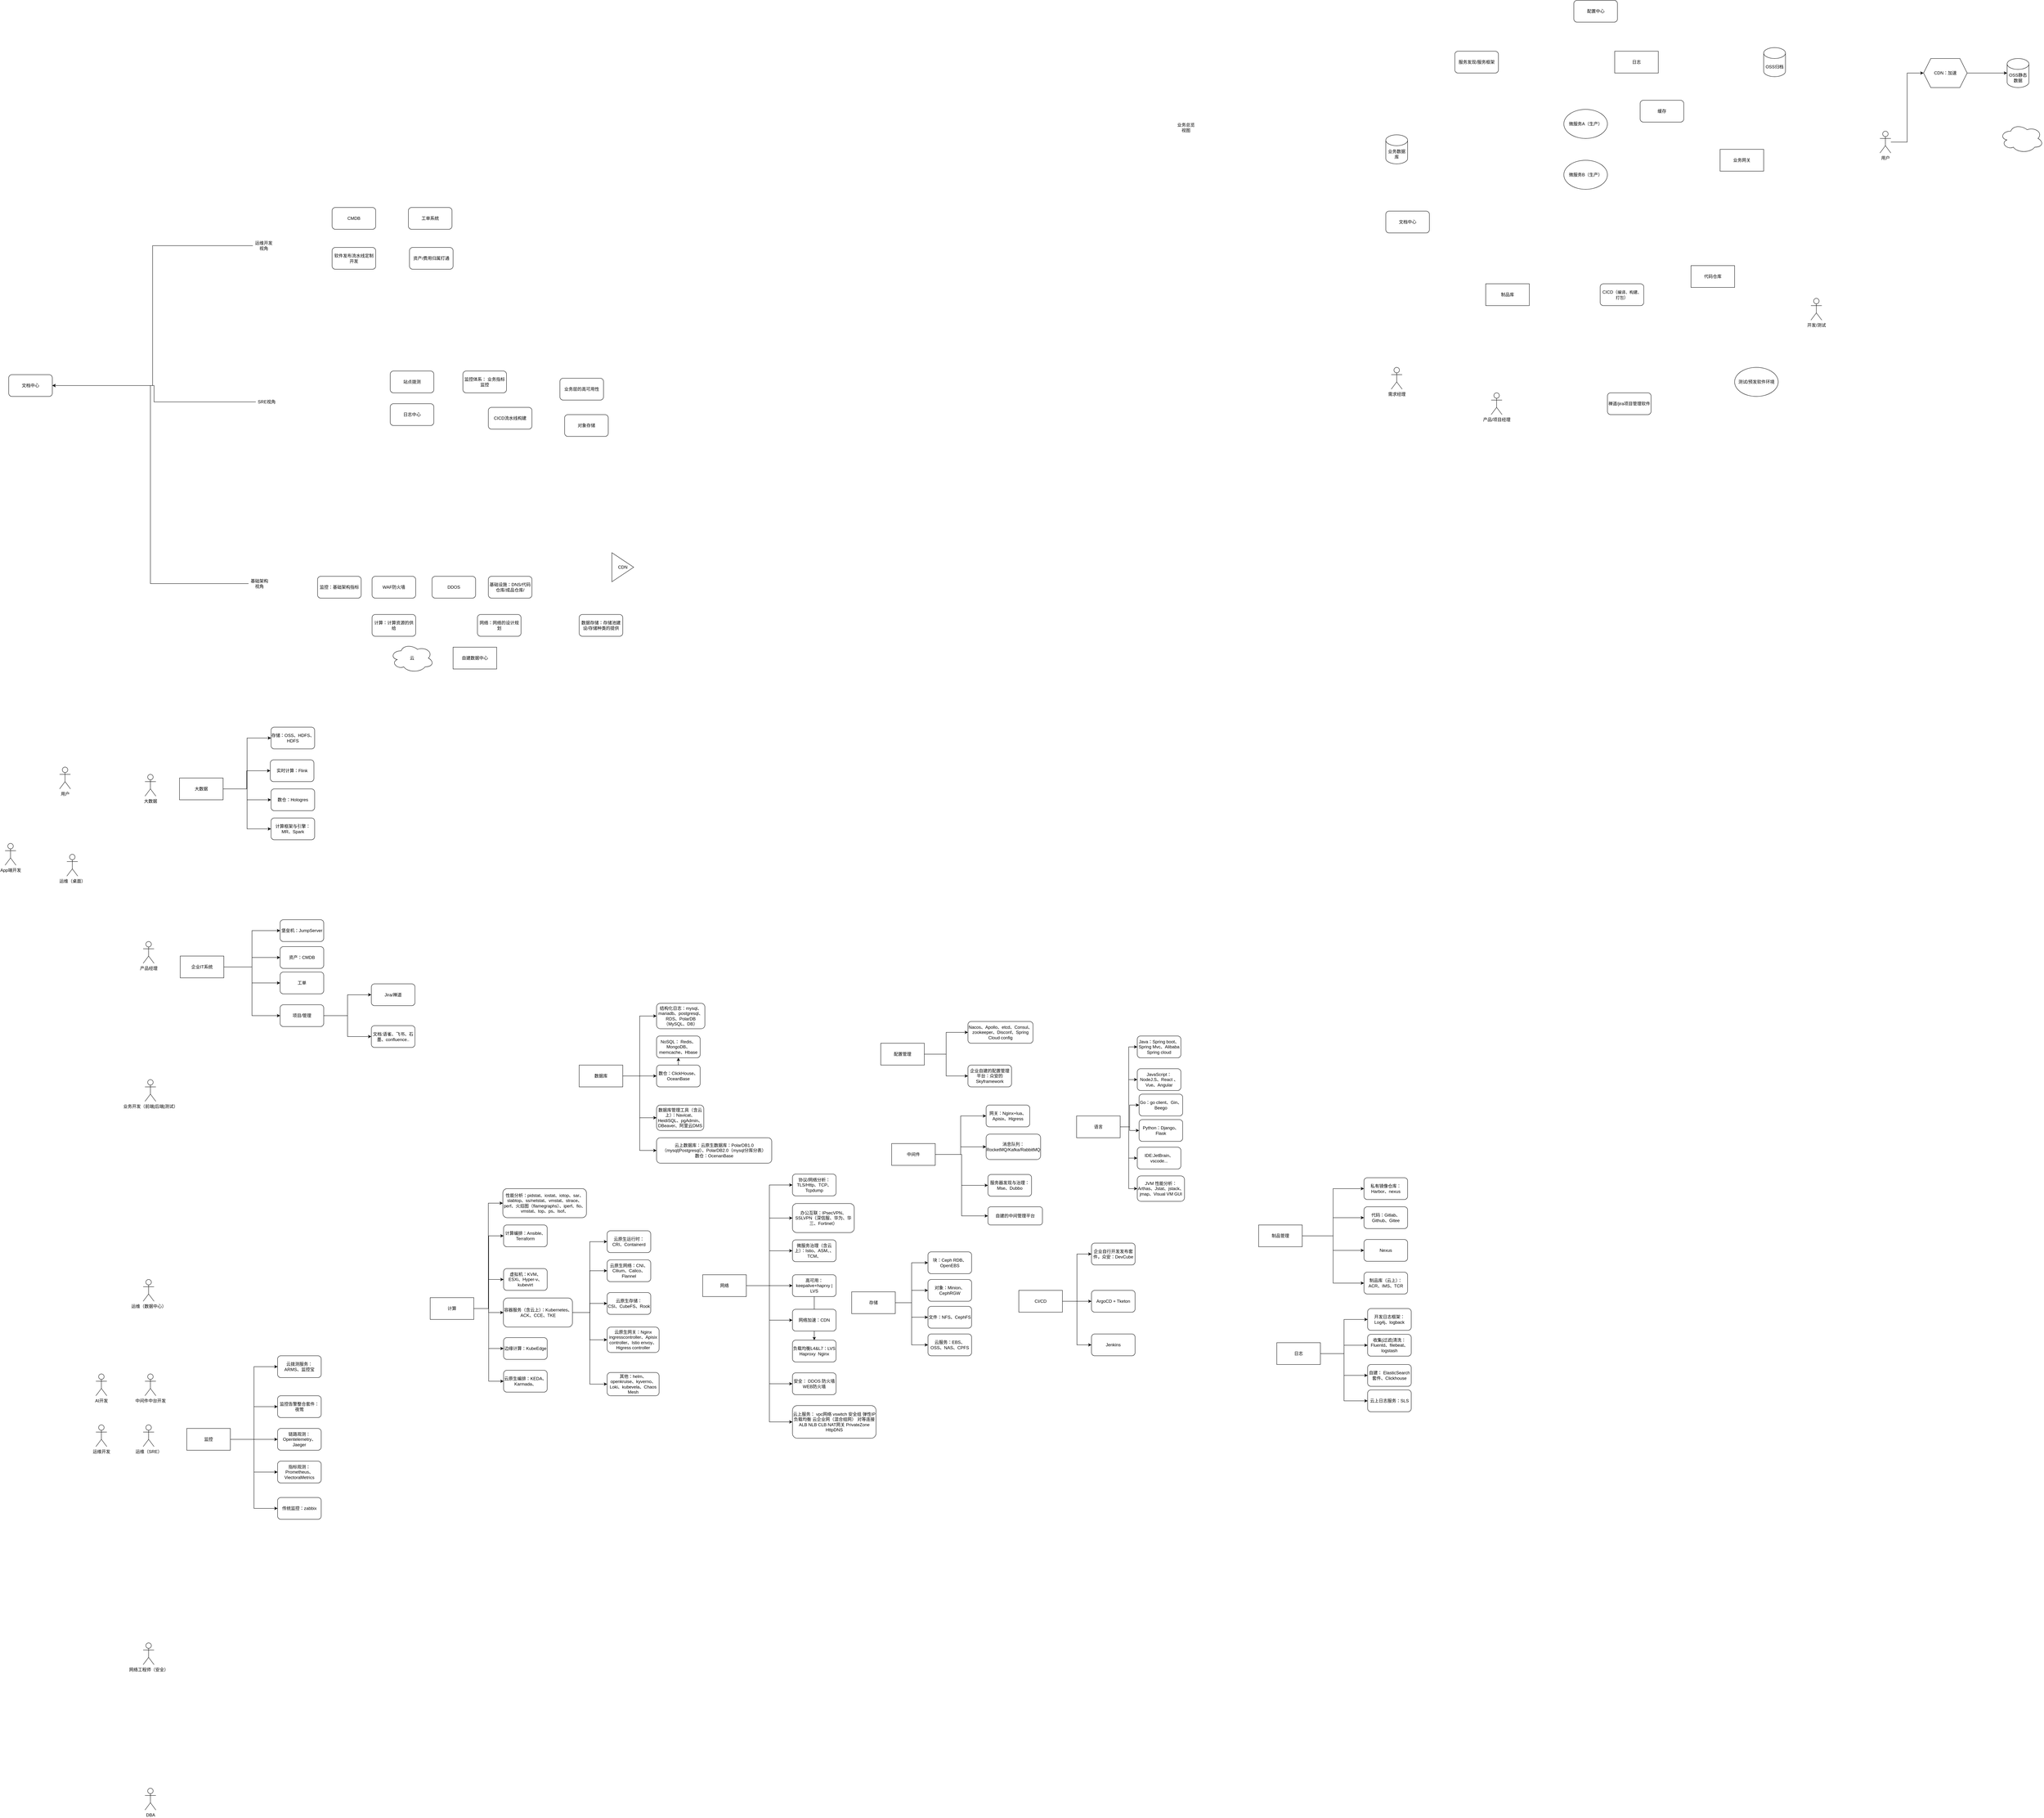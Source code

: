 <mxfile version="25.0.3">
  <diagram name="第 1 页" id="kpIQoOo-SqKmBoQv5uoG">
    <mxGraphModel dx="3804" dy="3368" grid="1" gridSize="10" guides="1" tooltips="1" connect="1" arrows="1" fold="1" page="1" pageScale="1" pageWidth="827" pageHeight="1169" math="0" shadow="0">
      <root>
        <mxCell id="0" />
        <mxCell id="1" parent="0" />
        <mxCell id="rpXHInRyXJkPKSwSxWvP-11" value="用户" style="shape=umlActor;verticalLabelPosition=bottom;verticalAlign=top;html=1;outlineConnect=0;" parent="1" vertex="1">
          <mxGeometry x="-1490" y="150" width="30" height="60" as="geometry" />
        </mxCell>
        <mxCell id="rpXHInRyXJkPKSwSxWvP-14" value="运维（桌面&lt;span style=&quot;background-color: initial;&quot;&gt;）&lt;/span&gt;" style="shape=umlActor;verticalLabelPosition=bottom;verticalAlign=top;html=1;outlineConnect=0;" parent="1" vertex="1">
          <mxGeometry x="-1470" y="390" width="30" height="60" as="geometry" />
        </mxCell>
        <mxCell id="rpXHInRyXJkPKSwSxWvP-15" value="运维（SRE）" style="shape=umlActor;verticalLabelPosition=bottom;verticalAlign=top;html=1;outlineConnect=0;" parent="1" vertex="1">
          <mxGeometry x="-1260" y="1960" width="30" height="60" as="geometry" />
        </mxCell>
        <mxCell id="rpXHInRyXJkPKSwSxWvP-16" value="产品经理" style="shape=umlActor;verticalLabelPosition=bottom;verticalAlign=top;html=1;outlineConnect=0;" parent="1" vertex="1">
          <mxGeometry x="-1260" y="630" width="30" height="60" as="geometry" />
        </mxCell>
        <mxCell id="rpXHInRyXJkPKSwSxWvP-18" value="运维（数据中心&lt;span style=&quot;background-color: initial;&quot;&gt;）&lt;/span&gt;" style="shape=umlActor;verticalLabelPosition=bottom;verticalAlign=top;html=1;outlineConnect=0;" parent="1" vertex="1">
          <mxGeometry x="-1260" y="1560" width="30" height="60" as="geometry" />
        </mxCell>
        <mxCell id="C2c8WaAtsum3YVKJCmWT-40" value="网络工程师（安全）" style="shape=umlActor;verticalLabelPosition=bottom;verticalAlign=top;html=1;outlineConnect=0;" vertex="1" parent="1">
          <mxGeometry x="-1260" y="2560" width="30" height="60" as="geometry" />
        </mxCell>
        <mxCell id="C2c8WaAtsum3YVKJCmWT-41" value="运维开发" style="shape=umlActor;verticalLabelPosition=bottom;verticalAlign=top;html=1;outlineConnect=0;" vertex="1" parent="1">
          <mxGeometry x="-1390" y="1960" width="30" height="60" as="geometry" />
        </mxCell>
        <mxCell id="C2c8WaAtsum3YVKJCmWT-53" value="DBA" style="shape=umlActor;verticalLabelPosition=bottom;verticalAlign=top;html=1;outlineConnect=0;" vertex="1" parent="1">
          <mxGeometry x="-1255" y="2960" width="30" height="60" as="geometry" />
        </mxCell>
        <mxCell id="C2c8WaAtsum3YVKJCmWT-54" value="大数据" style="shape=umlActor;verticalLabelPosition=bottom;verticalAlign=top;html=1;outlineConnect=0;" vertex="1" parent="1">
          <mxGeometry x="-1255" y="170" width="30" height="60" as="geometry" />
        </mxCell>
        <mxCell id="C2c8WaAtsum3YVKJCmWT-55" value="AI开发" style="shape=umlActor;verticalLabelPosition=bottom;verticalAlign=top;html=1;outlineConnect=0;" vertex="1" parent="1">
          <mxGeometry x="-1390" y="1820" width="30" height="60" as="geometry" />
        </mxCell>
        <mxCell id="C2c8WaAtsum3YVKJCmWT-57" value="业务开发（前端|后端|测试&lt;span style=&quot;background-color: initial;&quot;&gt;）&lt;/span&gt;" style="shape=umlActor;verticalLabelPosition=bottom;verticalAlign=top;html=1;outlineConnect=0;" vertex="1" parent="1">
          <mxGeometry x="-1255" y="1010" width="30" height="60" as="geometry" />
        </mxCell>
        <mxCell id="C2c8WaAtsum3YVKJCmWT-59" value="中间件中台开发" style="shape=umlActor;verticalLabelPosition=bottom;verticalAlign=top;html=1;outlineConnect=0;" vertex="1" parent="1">
          <mxGeometry x="-1255" y="1820" width="30" height="60" as="geometry" />
        </mxCell>
        <mxCell id="C2c8WaAtsum3YVKJCmWT-60" value="App端开发" style="shape=umlActor;verticalLabelPosition=bottom;verticalAlign=top;html=1;outlineConnect=0;" vertex="1" parent="1">
          <mxGeometry x="-1640" y="360" width="30" height="60" as="geometry" />
        </mxCell>
        <mxCell id="C2c8WaAtsum3YVKJCmWT-113" value="" style="group" vertex="1" connectable="0" parent="1">
          <mxGeometry x="1810" y="1280" width="410" height="320" as="geometry" />
        </mxCell>
        <mxCell id="C2c8WaAtsum3YVKJCmWT-13" style="edgeStyle=orthogonalEdgeStyle;rounded=0;orthogonalLoop=1;jettySize=auto;html=1;entryX=0;entryY=0.5;entryDx=0;entryDy=0;" edge="1" parent="C2c8WaAtsum3YVKJCmWT-113" source="rpXHInRyXJkPKSwSxWvP-8" target="rpXHInRyXJkPKSwSxWvP-57">
          <mxGeometry relative="1" as="geometry" />
        </mxCell>
        <mxCell id="C2c8WaAtsum3YVKJCmWT-14" style="edgeStyle=orthogonalEdgeStyle;rounded=0;orthogonalLoop=1;jettySize=auto;html=1;entryX=0;entryY=0.5;entryDx=0;entryDy=0;" edge="1" parent="C2c8WaAtsum3YVKJCmWT-113" source="rpXHInRyXJkPKSwSxWvP-8" target="rpXHInRyXJkPKSwSxWvP-58">
          <mxGeometry relative="1" as="geometry" />
        </mxCell>
        <mxCell id="C2c8WaAtsum3YVKJCmWT-15" style="edgeStyle=orthogonalEdgeStyle;rounded=0;orthogonalLoop=1;jettySize=auto;html=1;entryX=0;entryY=0.5;entryDx=0;entryDy=0;" edge="1" parent="C2c8WaAtsum3YVKJCmWT-113" source="rpXHInRyXJkPKSwSxWvP-8" target="rpXHInRyXJkPKSwSxWvP-59">
          <mxGeometry relative="1" as="geometry" />
        </mxCell>
        <mxCell id="C2c8WaAtsum3YVKJCmWT-43" style="edgeStyle=orthogonalEdgeStyle;rounded=0;orthogonalLoop=1;jettySize=auto;html=1;entryX=0;entryY=0.5;entryDx=0;entryDy=0;" edge="1" parent="C2c8WaAtsum3YVKJCmWT-113" source="rpXHInRyXJkPKSwSxWvP-8" target="C2c8WaAtsum3YVKJCmWT-42">
          <mxGeometry relative="1" as="geometry" />
        </mxCell>
        <mxCell id="rpXHInRyXJkPKSwSxWvP-8" value="制品管理" style="rounded=0;whiteSpace=wrap;html=1;" parent="C2c8WaAtsum3YVKJCmWT-113" vertex="1">
          <mxGeometry y="130" width="120" height="60" as="geometry" />
        </mxCell>
        <mxCell id="rpXHInRyXJkPKSwSxWvP-57" value="私有镜像仓库：Harbor、nexus" style="rounded=1;whiteSpace=wrap;html=1;" parent="C2c8WaAtsum3YVKJCmWT-113" vertex="1">
          <mxGeometry x="290" width="120" height="60" as="geometry" />
        </mxCell>
        <mxCell id="rpXHInRyXJkPKSwSxWvP-58" value="代码：Gitlab、Github、Gitee" style="rounded=1;whiteSpace=wrap;html=1;" parent="C2c8WaAtsum3YVKJCmWT-113" vertex="1">
          <mxGeometry x="290" y="80" width="120" height="60" as="geometry" />
        </mxCell>
        <mxCell id="rpXHInRyXJkPKSwSxWvP-59" value="Nexus" style="rounded=1;whiteSpace=wrap;html=1;" parent="C2c8WaAtsum3YVKJCmWT-113" vertex="1">
          <mxGeometry x="290" y="170" width="120" height="60" as="geometry" />
        </mxCell>
        <mxCell id="C2c8WaAtsum3YVKJCmWT-42" value="制品库（云上）：ACR、IMS、TCR" style="rounded=1;whiteSpace=wrap;html=1;" vertex="1" parent="C2c8WaAtsum3YVKJCmWT-113">
          <mxGeometry x="290" y="260" width="120" height="60" as="geometry" />
        </mxCell>
        <mxCell id="C2c8WaAtsum3YVKJCmWT-114" value="" style="group" vertex="1" connectable="0" parent="1">
          <mxGeometry x="1860" y="1640" width="370" height="284" as="geometry" />
        </mxCell>
        <mxCell id="rpXHInRyXJkPKSwSxWvP-56" style="edgeStyle=orthogonalEdgeStyle;rounded=0;orthogonalLoop=1;jettySize=auto;html=1;" parent="C2c8WaAtsum3YVKJCmWT-114" source="rpXHInRyXJkPKSwSxWvP-9" target="rpXHInRyXJkPKSwSxWvP-55" edge="1">
          <mxGeometry relative="1" as="geometry" />
        </mxCell>
        <mxCell id="C2c8WaAtsum3YVKJCmWT-1" style="edgeStyle=orthogonalEdgeStyle;rounded=0;orthogonalLoop=1;jettySize=auto;html=1;entryX=0;entryY=0.5;entryDx=0;entryDy=0;" edge="1" parent="C2c8WaAtsum3YVKJCmWT-114" source="rpXHInRyXJkPKSwSxWvP-9" target="rpXHInRyXJkPKSwSxWvP-72">
          <mxGeometry relative="1" as="geometry" />
        </mxCell>
        <mxCell id="C2c8WaAtsum3YVKJCmWT-76" style="edgeStyle=orthogonalEdgeStyle;rounded=0;orthogonalLoop=1;jettySize=auto;html=1;entryX=0;entryY=0.5;entryDx=0;entryDy=0;" edge="1" parent="C2c8WaAtsum3YVKJCmWT-114" source="rpXHInRyXJkPKSwSxWvP-9" target="C2c8WaAtsum3YVKJCmWT-74">
          <mxGeometry relative="1" as="geometry" />
        </mxCell>
        <mxCell id="C2c8WaAtsum3YVKJCmWT-77" style="edgeStyle=orthogonalEdgeStyle;rounded=0;orthogonalLoop=1;jettySize=auto;html=1;entryX=0;entryY=0.5;entryDx=0;entryDy=0;" edge="1" parent="C2c8WaAtsum3YVKJCmWT-114" source="rpXHInRyXJkPKSwSxWvP-9" target="C2c8WaAtsum3YVKJCmWT-75">
          <mxGeometry relative="1" as="geometry" />
        </mxCell>
        <mxCell id="rpXHInRyXJkPKSwSxWvP-9" value="日志" style="rounded=0;whiteSpace=wrap;html=1;" parent="C2c8WaAtsum3YVKJCmWT-114" vertex="1">
          <mxGeometry y="94" width="120" height="60" as="geometry" />
        </mxCell>
        <mxCell id="rpXHInRyXJkPKSwSxWvP-55" value="自建： ElasticSearch 套件&lt;span style=&quot;background-color: initial;&quot;&gt;、Clickhouse&lt;/span&gt;" style="rounded=1;whiteSpace=wrap;html=1;" parent="C2c8WaAtsum3YVKJCmWT-114" vertex="1">
          <mxGeometry x="250" y="154" width="120" height="60" as="geometry" />
        </mxCell>
        <mxCell id="rpXHInRyXJkPKSwSxWvP-72" value="云上日志服务：SLS" style="rounded=1;whiteSpace=wrap;html=1;" parent="C2c8WaAtsum3YVKJCmWT-114" vertex="1">
          <mxGeometry x="250" y="224" width="120" height="60" as="geometry" />
        </mxCell>
        <mxCell id="C2c8WaAtsum3YVKJCmWT-74" value="收集|过滤|清洗：Fluentd、filebeat、logstash" style="rounded=1;whiteSpace=wrap;html=1;" vertex="1" parent="C2c8WaAtsum3YVKJCmWT-114">
          <mxGeometry x="250" y="71" width="120" height="60" as="geometry" />
        </mxCell>
        <mxCell id="C2c8WaAtsum3YVKJCmWT-75" value="开发日志框架：Log4j、logback" style="rounded=1;whiteSpace=wrap;html=1;" vertex="1" parent="C2c8WaAtsum3YVKJCmWT-114">
          <mxGeometry x="250" width="120" height="60" as="geometry" />
        </mxCell>
        <mxCell id="C2c8WaAtsum3YVKJCmWT-115" value="" style="group" vertex="1" connectable="0" parent="1">
          <mxGeometry x="280" y="1270" width="477" height="727" as="geometry" />
        </mxCell>
        <mxCell id="rpXHInRyXJkPKSwSxWvP-61" style="edgeStyle=orthogonalEdgeStyle;rounded=0;orthogonalLoop=1;jettySize=auto;html=1;entryX=0;entryY=0.5;entryDx=0;entryDy=0;" parent="C2c8WaAtsum3YVKJCmWT-115" source="rpXHInRyXJkPKSwSxWvP-2" target="rpXHInRyXJkPKSwSxWvP-60" edge="1">
          <mxGeometry relative="1" as="geometry" />
        </mxCell>
        <mxCell id="rpXHInRyXJkPKSwSxWvP-68" style="edgeStyle=orthogonalEdgeStyle;rounded=0;orthogonalLoop=1;jettySize=auto;html=1;entryX=0;entryY=0.5;entryDx=0;entryDy=0;" parent="C2c8WaAtsum3YVKJCmWT-115" source="rpXHInRyXJkPKSwSxWvP-2" target="rpXHInRyXJkPKSwSxWvP-66" edge="1">
          <mxGeometry relative="1" as="geometry" />
        </mxCell>
        <mxCell id="rpXHInRyXJkPKSwSxWvP-69" style="edgeStyle=orthogonalEdgeStyle;rounded=0;orthogonalLoop=1;jettySize=auto;html=1;" parent="C2c8WaAtsum3YVKJCmWT-115" source="rpXHInRyXJkPKSwSxWvP-2" target="rpXHInRyXJkPKSwSxWvP-67" edge="1">
          <mxGeometry relative="1" as="geometry" />
        </mxCell>
        <mxCell id="rpXHInRyXJkPKSwSxWvP-73" style="edgeStyle=orthogonalEdgeStyle;rounded=0;orthogonalLoop=1;jettySize=auto;html=1;entryX=0;entryY=0.5;entryDx=0;entryDy=0;" parent="C2c8WaAtsum3YVKJCmWT-115" source="rpXHInRyXJkPKSwSxWvP-2" target="rpXHInRyXJkPKSwSxWvP-71" edge="1">
          <mxGeometry relative="1" as="geometry" />
        </mxCell>
        <mxCell id="C2c8WaAtsum3YVKJCmWT-29" style="edgeStyle=orthogonalEdgeStyle;rounded=0;orthogonalLoop=1;jettySize=auto;html=1;entryX=0;entryY=0.5;entryDx=0;entryDy=0;" edge="1" parent="C2c8WaAtsum3YVKJCmWT-115" source="rpXHInRyXJkPKSwSxWvP-2" target="rpXHInRyXJkPKSwSxWvP-70">
          <mxGeometry relative="1" as="geometry" />
        </mxCell>
        <mxCell id="C2c8WaAtsum3YVKJCmWT-36" style="edgeStyle=orthogonalEdgeStyle;rounded=0;orthogonalLoop=1;jettySize=auto;html=1;entryX=0;entryY=0.5;entryDx=0;entryDy=0;" edge="1" parent="C2c8WaAtsum3YVKJCmWT-115" source="rpXHInRyXJkPKSwSxWvP-2" target="C2c8WaAtsum3YVKJCmWT-35">
          <mxGeometry relative="1" as="geometry" />
        </mxCell>
        <mxCell id="C2c8WaAtsum3YVKJCmWT-63" style="edgeStyle=orthogonalEdgeStyle;rounded=0;orthogonalLoop=1;jettySize=auto;html=1;entryX=0;entryY=0.5;entryDx=0;entryDy=0;" edge="1" parent="C2c8WaAtsum3YVKJCmWT-115" source="rpXHInRyXJkPKSwSxWvP-2" target="C2c8WaAtsum3YVKJCmWT-62">
          <mxGeometry relative="1" as="geometry" />
        </mxCell>
        <mxCell id="C2c8WaAtsum3YVKJCmWT-110" style="edgeStyle=orthogonalEdgeStyle;rounded=0;orthogonalLoop=1;jettySize=auto;html=1;entryX=0;entryY=0.5;entryDx=0;entryDy=0;" edge="1" parent="C2c8WaAtsum3YVKJCmWT-115" source="rpXHInRyXJkPKSwSxWvP-2" target="C2c8WaAtsum3YVKJCmWT-109">
          <mxGeometry relative="1" as="geometry" />
        </mxCell>
        <mxCell id="rpXHInRyXJkPKSwSxWvP-2" value="网络" style="rounded=0;whiteSpace=wrap;html=1;" parent="C2c8WaAtsum3YVKJCmWT-115" vertex="1">
          <mxGeometry y="277" width="120" height="60" as="geometry" />
        </mxCell>
        <mxCell id="rpXHInRyXJkPKSwSxWvP-60" value="高可用：keepalive+haprxy | LVS" style="rounded=1;whiteSpace=wrap;html=1;" parent="C2c8WaAtsum3YVKJCmWT-115" vertex="1">
          <mxGeometry x="247" y="277" width="120" height="60" as="geometry" />
        </mxCell>
        <mxCell id="rpXHInRyXJkPKSwSxWvP-66" value="网络加速：&lt;span style=&quot;background-color: initial;&quot;&gt;CDN&lt;/span&gt;" style="rounded=1;whiteSpace=wrap;html=1;" parent="C2c8WaAtsum3YVKJCmWT-115" vertex="1">
          <mxGeometry x="247" y="372" width="120" height="60" as="geometry" />
        </mxCell>
        <mxCell id="rpXHInRyXJkPKSwSxWvP-67" value="负载均衡L4&amp;amp;L7&lt;span style=&quot;background-color: initial;&quot;&gt;：LVS Haproxy&amp;nbsp; Nginx&lt;/span&gt;" style="rounded=1;whiteSpace=wrap;html=1;" parent="C2c8WaAtsum3YVKJCmWT-115" vertex="1">
          <mxGeometry x="247" y="457" width="120" height="60" as="geometry" />
        </mxCell>
        <mxCell id="rpXHInRyXJkPKSwSxWvP-70" value="安全： DDOS 防火墙 WEB防火墙" style="rounded=1;whiteSpace=wrap;html=1;" parent="C2c8WaAtsum3YVKJCmWT-115" vertex="1">
          <mxGeometry x="247" y="547" width="120" height="60" as="geometry" />
        </mxCell>
        <mxCell id="rpXHInRyXJkPKSwSxWvP-71" value="云上服务： vpc网络 vswitch 安全组 弹性IP 负载均衡 云企业网（混合组网） 对等连接 ALB NLB CLB NAT网关 PrivateZone HttpDNS" style="rounded=1;whiteSpace=wrap;html=1;" parent="C2c8WaAtsum3YVKJCmWT-115" vertex="1">
          <mxGeometry x="247" y="637" width="230" height="90" as="geometry" />
        </mxCell>
        <mxCell id="C2c8WaAtsum3YVKJCmWT-35" value="微服务治理（含云上）：Istio、ASM、、TCM、" style="rounded=1;whiteSpace=wrap;html=1;" vertex="1" parent="C2c8WaAtsum3YVKJCmWT-115">
          <mxGeometry x="247" y="181" width="120" height="60" as="geometry" />
        </mxCell>
        <mxCell id="C2c8WaAtsum3YVKJCmWT-62" value="办公互联：IPsecVPN、SSLVPN（深信服、华为、华三、Fortinet）" style="rounded=1;whiteSpace=wrap;html=1;" vertex="1" parent="C2c8WaAtsum3YVKJCmWT-115">
          <mxGeometry x="247" y="81" width="170" height="80" as="geometry" />
        </mxCell>
        <mxCell id="C2c8WaAtsum3YVKJCmWT-109" value="协议/网络分析：TLS/Http、TCP、Tcpdump" style="rounded=1;whiteSpace=wrap;html=1;" vertex="1" parent="C2c8WaAtsum3YVKJCmWT-115">
          <mxGeometry x="247" width="120" height="60" as="geometry" />
        </mxCell>
        <mxCell id="C2c8WaAtsum3YVKJCmWT-116" value="" style="group" vertex="1" connectable="0" parent="1">
          <mxGeometry x="-470" y="1310" width="630" height="570" as="geometry" />
        </mxCell>
        <mxCell id="C2c8WaAtsum3YVKJCmWT-10" style="edgeStyle=orthogonalEdgeStyle;rounded=0;orthogonalLoop=1;jettySize=auto;html=1;entryX=0;entryY=0.5;entryDx=0;entryDy=0;" edge="1" parent="C2c8WaAtsum3YVKJCmWT-116" source="rpXHInRyXJkPKSwSxWvP-1" target="C2c8WaAtsum3YVKJCmWT-9">
          <mxGeometry relative="1" as="geometry" />
        </mxCell>
        <mxCell id="C2c8WaAtsum3YVKJCmWT-12" style="edgeStyle=orthogonalEdgeStyle;rounded=0;orthogonalLoop=1;jettySize=auto;html=1;entryX=0;entryY=0.5;entryDx=0;entryDy=0;" edge="1" parent="C2c8WaAtsum3YVKJCmWT-116" source="rpXHInRyXJkPKSwSxWvP-1" target="C2c8WaAtsum3YVKJCmWT-11">
          <mxGeometry relative="1" as="geometry" />
        </mxCell>
        <mxCell id="C2c8WaAtsum3YVKJCmWT-38" style="edgeStyle=orthogonalEdgeStyle;rounded=0;orthogonalLoop=1;jettySize=auto;html=1;entryX=0;entryY=0.5;entryDx=0;entryDy=0;" edge="1" parent="C2c8WaAtsum3YVKJCmWT-116" source="rpXHInRyXJkPKSwSxWvP-1" target="C2c8WaAtsum3YVKJCmWT-37">
          <mxGeometry relative="1" as="geometry" />
        </mxCell>
        <mxCell id="C2c8WaAtsum3YVKJCmWT-79" style="edgeStyle=orthogonalEdgeStyle;rounded=0;orthogonalLoop=1;jettySize=auto;html=1;entryX=0;entryY=0.5;entryDx=0;entryDy=0;" edge="1" parent="C2c8WaAtsum3YVKJCmWT-116" source="rpXHInRyXJkPKSwSxWvP-1" target="C2c8WaAtsum3YVKJCmWT-78">
          <mxGeometry relative="1" as="geometry" />
        </mxCell>
        <mxCell id="C2c8WaAtsum3YVKJCmWT-85" style="edgeStyle=orthogonalEdgeStyle;rounded=0;orthogonalLoop=1;jettySize=auto;html=1;entryX=0;entryY=0.5;entryDx=0;entryDy=0;" edge="1" parent="C2c8WaAtsum3YVKJCmWT-116" source="rpXHInRyXJkPKSwSxWvP-1" target="C2c8WaAtsum3YVKJCmWT-84">
          <mxGeometry relative="1" as="geometry" />
        </mxCell>
        <mxCell id="C2c8WaAtsum3YVKJCmWT-112" style="edgeStyle=orthogonalEdgeStyle;rounded=0;orthogonalLoop=1;jettySize=auto;html=1;entryX=0;entryY=0.5;entryDx=0;entryDy=0;" edge="1" parent="C2c8WaAtsum3YVKJCmWT-116" source="rpXHInRyXJkPKSwSxWvP-1" target="C2c8WaAtsum3YVKJCmWT-111">
          <mxGeometry relative="1" as="geometry" />
        </mxCell>
        <mxCell id="rpXHInRyXJkPKSwSxWvP-1" value="计算" style="rounded=0;whiteSpace=wrap;html=1;" parent="C2c8WaAtsum3YVKJCmWT-116" vertex="1">
          <mxGeometry y="300" width="120" height="60" as="geometry" />
        </mxCell>
        <mxCell id="C2c8WaAtsum3YVKJCmWT-9" value="虚拟机：KVM、ESXi、Hyper-v、kubevirt" style="rounded=1;whiteSpace=wrap;html=1;" vertex="1" parent="C2c8WaAtsum3YVKJCmWT-116">
          <mxGeometry x="202" y="220" width="120" height="60" as="geometry" />
        </mxCell>
        <mxCell id="C2c8WaAtsum3YVKJCmWT-81" style="edgeStyle=orthogonalEdgeStyle;rounded=0;orthogonalLoop=1;jettySize=auto;html=1;entryX=0;entryY=0.5;entryDx=0;entryDy=0;" edge="1" parent="C2c8WaAtsum3YVKJCmWT-116" source="C2c8WaAtsum3YVKJCmWT-11" target="C2c8WaAtsum3YVKJCmWT-80">
          <mxGeometry relative="1" as="geometry" />
        </mxCell>
        <mxCell id="C2c8WaAtsum3YVKJCmWT-91" style="edgeStyle=orthogonalEdgeStyle;rounded=0;orthogonalLoop=1;jettySize=auto;html=1;entryX=0;entryY=0.5;entryDx=0;entryDy=0;" edge="1" parent="C2c8WaAtsum3YVKJCmWT-116" source="C2c8WaAtsum3YVKJCmWT-11" target="C2c8WaAtsum3YVKJCmWT-88">
          <mxGeometry relative="1" as="geometry" />
        </mxCell>
        <mxCell id="C2c8WaAtsum3YVKJCmWT-92" style="edgeStyle=orthogonalEdgeStyle;rounded=0;orthogonalLoop=1;jettySize=auto;html=1;entryX=0;entryY=0.5;entryDx=0;entryDy=0;" edge="1" parent="C2c8WaAtsum3YVKJCmWT-116" source="C2c8WaAtsum3YVKJCmWT-11" target="C2c8WaAtsum3YVKJCmWT-87">
          <mxGeometry relative="1" as="geometry" />
        </mxCell>
        <mxCell id="C2c8WaAtsum3YVKJCmWT-93" style="edgeStyle=orthogonalEdgeStyle;rounded=0;orthogonalLoop=1;jettySize=auto;html=1;entryX=0;entryY=0.5;entryDx=0;entryDy=0;" edge="1" parent="C2c8WaAtsum3YVKJCmWT-116" source="C2c8WaAtsum3YVKJCmWT-11" target="C2c8WaAtsum3YVKJCmWT-90">
          <mxGeometry relative="1" as="geometry" />
        </mxCell>
        <mxCell id="C2c8WaAtsum3YVKJCmWT-94" style="edgeStyle=orthogonalEdgeStyle;rounded=0;orthogonalLoop=1;jettySize=auto;html=1;entryX=0;entryY=0.5;entryDx=0;entryDy=0;" edge="1" parent="C2c8WaAtsum3YVKJCmWT-116" source="C2c8WaAtsum3YVKJCmWT-11" target="C2c8WaAtsum3YVKJCmWT-89">
          <mxGeometry relative="1" as="geometry" />
        </mxCell>
        <mxCell id="C2c8WaAtsum3YVKJCmWT-11" value="容器服务（含云上）：Kubernetes、ACK、CCE、TKE" style="rounded=1;whiteSpace=wrap;html=1;" vertex="1" parent="C2c8WaAtsum3YVKJCmWT-116">
          <mxGeometry x="201.5" y="301" width="190" height="80" as="geometry" />
        </mxCell>
        <mxCell id="C2c8WaAtsum3YVKJCmWT-37" value="计算编排：Ansible、Terra&lt;span style=&quot;background-color: initial;&quot;&gt;form&lt;/span&gt;" style="rounded=1;whiteSpace=wrap;html=1;" vertex="1" parent="C2c8WaAtsum3YVKJCmWT-116">
          <mxGeometry x="202" y="100" width="120" height="60" as="geometry" />
        </mxCell>
        <mxCell id="C2c8WaAtsum3YVKJCmWT-78" value="边缘计算：KubeEdge" style="rounded=1;whiteSpace=wrap;html=1;" vertex="1" parent="C2c8WaAtsum3YVKJCmWT-116">
          <mxGeometry x="202" y="410" width="120" height="60" as="geometry" />
        </mxCell>
        <mxCell id="C2c8WaAtsum3YVKJCmWT-80" value="其他：helm、openkruise、kyverno、Loki、kubevela、Chaos Mesh" style="rounded=1;whiteSpace=wrap;html=1;" vertex="1" parent="C2c8WaAtsum3YVKJCmWT-116">
          <mxGeometry x="487" y="506" width="143" height="64" as="geometry" />
        </mxCell>
        <mxCell id="C2c8WaAtsum3YVKJCmWT-84" value="云原生编排：KEDA、Karmada、" style="rounded=1;whiteSpace=wrap;html=1;" vertex="1" parent="C2c8WaAtsum3YVKJCmWT-116">
          <mxGeometry x="202" y="500" width="120" height="60" as="geometry" />
        </mxCell>
        <mxCell id="C2c8WaAtsum3YVKJCmWT-87" value="云原生网关：Nginx ingresscontroller、Apisix controller、Istio envoy、Higress controller" style="rounded=1;whiteSpace=wrap;html=1;" vertex="1" parent="C2c8WaAtsum3YVKJCmWT-116">
          <mxGeometry x="487" y="381" width="143" height="70" as="geometry" />
        </mxCell>
        <mxCell id="C2c8WaAtsum3YVKJCmWT-88" value="云原生网络：CNI、Cilium、Calico、Flannel" style="rounded=1;whiteSpace=wrap;html=1;" vertex="1" parent="C2c8WaAtsum3YVKJCmWT-116">
          <mxGeometry x="487" y="196" width="120" height="60" as="geometry" />
        </mxCell>
        <mxCell id="C2c8WaAtsum3YVKJCmWT-89" value="云原生存储：&lt;div&gt;CSI、CubeFS、Rook&lt;/div&gt;" style="rounded=1;whiteSpace=wrap;html=1;" vertex="1" parent="C2c8WaAtsum3YVKJCmWT-116">
          <mxGeometry x="487" y="286" width="120" height="60" as="geometry" />
        </mxCell>
        <mxCell id="C2c8WaAtsum3YVKJCmWT-90" value="云原生运行时：&lt;div&gt;CRI、Containerd&lt;/div&gt;" style="rounded=1;whiteSpace=wrap;html=1;" vertex="1" parent="C2c8WaAtsum3YVKJCmWT-116">
          <mxGeometry x="487" y="116" width="120" height="60" as="geometry" />
        </mxCell>
        <mxCell id="C2c8WaAtsum3YVKJCmWT-111" value="性能分析：pidstat、iostat、iotop、sar、slabtop、ss/netstat、vmstat、strace、perf、火焰图（flamegraphs）、iperf、fio、vmstat、top、ps、lsof、" style="rounded=1;whiteSpace=wrap;html=1;" vertex="1" parent="C2c8WaAtsum3YVKJCmWT-116">
          <mxGeometry x="200" width="230" height="80" as="geometry" />
        </mxCell>
        <mxCell id="C2c8WaAtsum3YVKJCmWT-117" value="" style="group" vertex="1" connectable="0" parent="1">
          <mxGeometry x="-1140" y="1770" width="370" height="450" as="geometry" />
        </mxCell>
        <mxCell id="C2c8WaAtsum3YVKJCmWT-6" style="edgeStyle=orthogonalEdgeStyle;rounded=0;orthogonalLoop=1;jettySize=auto;html=1;entryX=0;entryY=0.5;entryDx=0;entryDy=0;" edge="1" parent="C2c8WaAtsum3YVKJCmWT-117" source="rpXHInRyXJkPKSwSxWvP-5" target="rpXHInRyXJkPKSwSxWvP-51">
          <mxGeometry relative="1" as="geometry" />
        </mxCell>
        <mxCell id="C2c8WaAtsum3YVKJCmWT-7" style="edgeStyle=orthogonalEdgeStyle;rounded=0;orthogonalLoop=1;jettySize=auto;html=1;entryX=0;entryY=0.5;entryDx=0;entryDy=0;" edge="1" parent="C2c8WaAtsum3YVKJCmWT-117" source="rpXHInRyXJkPKSwSxWvP-5" target="rpXHInRyXJkPKSwSxWvP-50">
          <mxGeometry relative="1" as="geometry" />
        </mxCell>
        <mxCell id="C2c8WaAtsum3YVKJCmWT-21" style="edgeStyle=orthogonalEdgeStyle;rounded=0;orthogonalLoop=1;jettySize=auto;html=1;entryX=0;entryY=0.5;entryDx=0;entryDy=0;" edge="1" parent="C2c8WaAtsum3YVKJCmWT-117" source="rpXHInRyXJkPKSwSxWvP-5" target="C2c8WaAtsum3YVKJCmWT-20">
          <mxGeometry relative="1" as="geometry" />
        </mxCell>
        <mxCell id="C2c8WaAtsum3YVKJCmWT-23" style="edgeStyle=orthogonalEdgeStyle;rounded=0;orthogonalLoop=1;jettySize=auto;html=1;entryX=0;entryY=0.5;entryDx=0;entryDy=0;" edge="1" parent="C2c8WaAtsum3YVKJCmWT-117" source="rpXHInRyXJkPKSwSxWvP-5" target="C2c8WaAtsum3YVKJCmWT-22">
          <mxGeometry relative="1" as="geometry" />
        </mxCell>
        <mxCell id="C2c8WaAtsum3YVKJCmWT-30" style="edgeStyle=orthogonalEdgeStyle;rounded=0;orthogonalLoop=1;jettySize=auto;html=1;entryX=0;entryY=0.5;entryDx=0;entryDy=0;" edge="1" parent="C2c8WaAtsum3YVKJCmWT-117" source="rpXHInRyXJkPKSwSxWvP-5" target="C2c8WaAtsum3YVKJCmWT-24">
          <mxGeometry relative="1" as="geometry" />
        </mxCell>
        <mxCell id="rpXHInRyXJkPKSwSxWvP-5" value="监控" style="rounded=0;whiteSpace=wrap;html=1;" parent="C2c8WaAtsum3YVKJCmWT-117" vertex="1">
          <mxGeometry y="200" width="120" height="60" as="geometry" />
        </mxCell>
        <mxCell id="rpXHInRyXJkPKSwSxWvP-50" value="指标观测：Prometheus、ViectoraMetrics" style="rounded=1;whiteSpace=wrap;html=1;" parent="C2c8WaAtsum3YVKJCmWT-117" vertex="1">
          <mxGeometry x="250" y="290" width="120" height="60" as="geometry" />
        </mxCell>
        <mxCell id="rpXHInRyXJkPKSwSxWvP-51" value="链路观测：Opentelemetry、Jaeger" style="rounded=1;whiteSpace=wrap;html=1;" parent="C2c8WaAtsum3YVKJCmWT-117" vertex="1">
          <mxGeometry x="250" y="200" width="120" height="60" as="geometry" />
        </mxCell>
        <mxCell id="C2c8WaAtsum3YVKJCmWT-20" value="传统监控：zabbix" style="rounded=1;whiteSpace=wrap;html=1;" vertex="1" parent="C2c8WaAtsum3YVKJCmWT-117">
          <mxGeometry x="250" y="390" width="120" height="60" as="geometry" />
        </mxCell>
        <mxCell id="C2c8WaAtsum3YVKJCmWT-22" value="监控告警整合套件：夜莺" style="rounded=1;whiteSpace=wrap;html=1;" vertex="1" parent="C2c8WaAtsum3YVKJCmWT-117">
          <mxGeometry x="250" y="110" width="120" height="60" as="geometry" />
        </mxCell>
        <mxCell id="C2c8WaAtsum3YVKJCmWT-24" value="云拨测服务：ARMS、监控宝" style="rounded=1;whiteSpace=wrap;html=1;" vertex="1" parent="C2c8WaAtsum3YVKJCmWT-117">
          <mxGeometry x="250" width="120" height="60" as="geometry" />
        </mxCell>
        <mxCell id="C2c8WaAtsum3YVKJCmWT-118" value="" style="group" vertex="1" connectable="0" parent="1">
          <mxGeometry x="-1160" y="40" width="372" height="310" as="geometry" />
        </mxCell>
        <mxCell id="C2c8WaAtsum3YVKJCmWT-68" style="edgeStyle=orthogonalEdgeStyle;rounded=0;orthogonalLoop=1;jettySize=auto;html=1;entryX=0;entryY=0.5;entryDx=0;entryDy=0;" edge="1" parent="C2c8WaAtsum3YVKJCmWT-118" source="rpXHInRyXJkPKSwSxWvP-65" target="C2c8WaAtsum3YVKJCmWT-66">
          <mxGeometry relative="1" as="geometry" />
        </mxCell>
        <mxCell id="C2c8WaAtsum3YVKJCmWT-69" style="edgeStyle=orthogonalEdgeStyle;rounded=0;orthogonalLoop=1;jettySize=auto;html=1;entryX=0;entryY=0.5;entryDx=0;entryDy=0;" edge="1" parent="C2c8WaAtsum3YVKJCmWT-118" source="rpXHInRyXJkPKSwSxWvP-65" target="C2c8WaAtsum3YVKJCmWT-67">
          <mxGeometry relative="1" as="geometry" />
        </mxCell>
        <mxCell id="C2c8WaAtsum3YVKJCmWT-72" style="edgeStyle=orthogonalEdgeStyle;rounded=0;orthogonalLoop=1;jettySize=auto;html=1;entryX=0;entryY=0.5;entryDx=0;entryDy=0;" edge="1" parent="C2c8WaAtsum3YVKJCmWT-118" source="rpXHInRyXJkPKSwSxWvP-65" target="C2c8WaAtsum3YVKJCmWT-71">
          <mxGeometry relative="1" as="geometry" />
        </mxCell>
        <mxCell id="C2c8WaAtsum3YVKJCmWT-73" style="edgeStyle=orthogonalEdgeStyle;rounded=0;orthogonalLoop=1;jettySize=auto;html=1;entryX=0;entryY=0.5;entryDx=0;entryDy=0;" edge="1" parent="C2c8WaAtsum3YVKJCmWT-118" source="rpXHInRyXJkPKSwSxWvP-65" target="C2c8WaAtsum3YVKJCmWT-70">
          <mxGeometry relative="1" as="geometry" />
        </mxCell>
        <mxCell id="rpXHInRyXJkPKSwSxWvP-65" value="大数据" style="rounded=0;whiteSpace=wrap;html=1;" parent="C2c8WaAtsum3YVKJCmWT-118" vertex="1">
          <mxGeometry y="140" width="120" height="60" as="geometry" />
        </mxCell>
        <mxCell id="C2c8WaAtsum3YVKJCmWT-66" value="实时计算：Flink" style="rounded=1;whiteSpace=wrap;html=1;" vertex="1" parent="C2c8WaAtsum3YVKJCmWT-118">
          <mxGeometry x="250" y="90" width="120" height="60" as="geometry" />
        </mxCell>
        <mxCell id="C2c8WaAtsum3YVKJCmWT-67" value="数仓：Hologres" style="rounded=1;whiteSpace=wrap;html=1;" vertex="1" parent="C2c8WaAtsum3YVKJCmWT-118">
          <mxGeometry x="252" y="170" width="120" height="60" as="geometry" />
        </mxCell>
        <mxCell id="C2c8WaAtsum3YVKJCmWT-70" value="计算框架与引擎：MR、Spark" style="rounded=1;whiteSpace=wrap;html=1;" vertex="1" parent="C2c8WaAtsum3YVKJCmWT-118">
          <mxGeometry x="252" y="250" width="120" height="60" as="geometry" />
        </mxCell>
        <mxCell id="C2c8WaAtsum3YVKJCmWT-71" value="存储：OSS、HDFS、HDFS" style="rounded=1;whiteSpace=wrap;html=1;" vertex="1" parent="C2c8WaAtsum3YVKJCmWT-118">
          <mxGeometry x="252" width="120" height="60" as="geometry" />
        </mxCell>
        <mxCell id="C2c8WaAtsum3YVKJCmWT-119" value="" style="group" vertex="1" connectable="0" parent="1">
          <mxGeometry x="1309" y="890" width="297" height="455" as="geometry" />
        </mxCell>
        <mxCell id="rpXHInRyXJkPKSwSxWvP-32" style="edgeStyle=orthogonalEdgeStyle;rounded=0;orthogonalLoop=1;jettySize=auto;html=1;entryX=0;entryY=0.5;entryDx=0;entryDy=0;" parent="C2c8WaAtsum3YVKJCmWT-119" source="rpXHInRyXJkPKSwSxWvP-29" target="rpXHInRyXJkPKSwSxWvP-34" edge="1">
          <mxGeometry relative="1" as="geometry">
            <mxPoint x="-460" y="394" as="targetPoint" />
          </mxGeometry>
        </mxCell>
        <mxCell id="C2c8WaAtsum3YVKJCmWT-96" style="edgeStyle=orthogonalEdgeStyle;rounded=0;orthogonalLoop=1;jettySize=auto;html=1;entryX=0;entryY=0.5;entryDx=0;entryDy=0;" edge="1" parent="C2c8WaAtsum3YVKJCmWT-119" source="rpXHInRyXJkPKSwSxWvP-29" target="C2c8WaAtsum3YVKJCmWT-95">
          <mxGeometry relative="1" as="geometry" />
        </mxCell>
        <mxCell id="C2c8WaAtsum3YVKJCmWT-101" style="edgeStyle=orthogonalEdgeStyle;rounded=0;orthogonalLoop=1;jettySize=auto;html=1;entryX=0;entryY=0.5;entryDx=0;entryDy=0;" edge="1" parent="C2c8WaAtsum3YVKJCmWT-119" source="rpXHInRyXJkPKSwSxWvP-29" target="C2c8WaAtsum3YVKJCmWT-98">
          <mxGeometry relative="1" as="geometry" />
        </mxCell>
        <mxCell id="C2c8WaAtsum3YVKJCmWT-102" style="edgeStyle=orthogonalEdgeStyle;rounded=0;orthogonalLoop=1;jettySize=auto;html=1;entryX=0;entryY=0.5;entryDx=0;entryDy=0;" edge="1" parent="C2c8WaAtsum3YVKJCmWT-119" source="rpXHInRyXJkPKSwSxWvP-29" target="C2c8WaAtsum3YVKJCmWT-100">
          <mxGeometry relative="1" as="geometry" />
        </mxCell>
        <mxCell id="C2c8WaAtsum3YVKJCmWT-103" style="edgeStyle=orthogonalEdgeStyle;rounded=0;orthogonalLoop=1;jettySize=auto;html=1;entryX=0;entryY=0.5;entryDx=0;entryDy=0;" edge="1" parent="C2c8WaAtsum3YVKJCmWT-119" source="rpXHInRyXJkPKSwSxWvP-29" target="C2c8WaAtsum3YVKJCmWT-97">
          <mxGeometry relative="1" as="geometry" />
        </mxCell>
        <mxCell id="C2c8WaAtsum3YVKJCmWT-104" style="edgeStyle=orthogonalEdgeStyle;rounded=0;orthogonalLoop=1;jettySize=auto;html=1;entryX=0;entryY=0.5;entryDx=0;entryDy=0;" edge="1" parent="C2c8WaAtsum3YVKJCmWT-119" source="rpXHInRyXJkPKSwSxWvP-29" target="C2c8WaAtsum3YVKJCmWT-99">
          <mxGeometry relative="1" as="geometry" />
        </mxCell>
        <mxCell id="rpXHInRyXJkPKSwSxWvP-29" value="语言" style="rounded=0;whiteSpace=wrap;html=1;" parent="C2c8WaAtsum3YVKJCmWT-119" vertex="1">
          <mxGeometry y="220" width="120" height="60" as="geometry" />
        </mxCell>
        <mxCell id="rpXHInRyXJkPKSwSxWvP-34" value="IDE:JetBrain、vscode..." style="rounded=1;whiteSpace=wrap;html=1;" parent="C2c8WaAtsum3YVKJCmWT-119" vertex="1">
          <mxGeometry x="167" y="306" width="120" height="60" as="geometry" />
        </mxCell>
        <mxCell id="C2c8WaAtsum3YVKJCmWT-95" value="JVM 性能分析：Arthas、Jstat、jstack、jmap、Visual VM GUI" style="rounded=1;whiteSpace=wrap;html=1;" vertex="1" parent="C2c8WaAtsum3YVKJCmWT-119">
          <mxGeometry x="167" y="385" width="130" height="70" as="geometry" />
        </mxCell>
        <mxCell id="C2c8WaAtsum3YVKJCmWT-97" value="Go：go client、Gin、Beego" style="rounded=1;whiteSpace=wrap;html=1;" vertex="1" parent="C2c8WaAtsum3YVKJCmWT-119">
          <mxGeometry x="172" y="160" width="120" height="60" as="geometry" />
        </mxCell>
        <mxCell id="C2c8WaAtsum3YVKJCmWT-98" value="Java：Spring boot、Spring Mvc、Alibaba Spring cloud" style="rounded=1;whiteSpace=wrap;html=1;" vertex="1" parent="C2c8WaAtsum3YVKJCmWT-119">
          <mxGeometry x="167" width="120" height="60" as="geometry" />
        </mxCell>
        <mxCell id="C2c8WaAtsum3YVKJCmWT-99" value="Python：Django、Flask" style="rounded=1;whiteSpace=wrap;html=1;" vertex="1" parent="C2c8WaAtsum3YVKJCmWT-119">
          <mxGeometry x="172" y="230" width="120" height="60" as="geometry" />
        </mxCell>
        <mxCell id="C2c8WaAtsum3YVKJCmWT-100" value="JavaScript：NodeJ.S、React 、Vue、Angular" style="rounded=1;whiteSpace=wrap;html=1;" vertex="1" parent="C2c8WaAtsum3YVKJCmWT-119">
          <mxGeometry x="167" y="90" width="120" height="60" as="geometry" />
        </mxCell>
        <mxCell id="C2c8WaAtsum3YVKJCmWT-120" value="" style="group" vertex="1" connectable="0" parent="1">
          <mxGeometry x="800" y="1080" width="415" height="330" as="geometry" />
        </mxCell>
        <mxCell id="rpXHInRyXJkPKSwSxWvP-53" style="edgeStyle=orthogonalEdgeStyle;rounded=0;orthogonalLoop=1;jettySize=auto;html=1;entryX=0;entryY=0.5;entryDx=0;entryDy=0;" parent="C2c8WaAtsum3YVKJCmWT-120" source="rpXHInRyXJkPKSwSxWvP-10" target="rpXHInRyXJkPKSwSxWvP-47" edge="1">
          <mxGeometry relative="1" as="geometry" />
        </mxCell>
        <mxCell id="rpXHInRyXJkPKSwSxWvP-54" style="edgeStyle=orthogonalEdgeStyle;rounded=0;orthogonalLoop=1;jettySize=auto;html=1;entryX=0;entryY=0.5;entryDx=0;entryDy=0;" parent="C2c8WaAtsum3YVKJCmWT-120" source="rpXHInRyXJkPKSwSxWvP-10" target="rpXHInRyXJkPKSwSxWvP-48" edge="1">
          <mxGeometry relative="1" as="geometry" />
        </mxCell>
        <mxCell id="C2c8WaAtsum3YVKJCmWT-33" style="edgeStyle=orthogonalEdgeStyle;rounded=0;orthogonalLoop=1;jettySize=auto;html=1;entryX=0;entryY=0.5;entryDx=0;entryDy=0;" edge="1" parent="C2c8WaAtsum3YVKJCmWT-120" source="rpXHInRyXJkPKSwSxWvP-10" target="C2c8WaAtsum3YVKJCmWT-32">
          <mxGeometry relative="1" as="geometry" />
        </mxCell>
        <mxCell id="C2c8WaAtsum3YVKJCmWT-34" style="edgeStyle=orthogonalEdgeStyle;rounded=0;orthogonalLoop=1;jettySize=auto;html=1;entryX=0;entryY=0.5;entryDx=0;entryDy=0;" edge="1" parent="C2c8WaAtsum3YVKJCmWT-120" source="rpXHInRyXJkPKSwSxWvP-10" target="C2c8WaAtsum3YVKJCmWT-31">
          <mxGeometry relative="1" as="geometry" />
        </mxCell>
        <mxCell id="rpXHInRyXJkPKSwSxWvP-10" value="中间件" style="rounded=0;whiteSpace=wrap;html=1;" parent="C2c8WaAtsum3YVKJCmWT-120" vertex="1">
          <mxGeometry y="106" width="120" height="60" as="geometry" />
        </mxCell>
        <mxCell id="rpXHInRyXJkPKSwSxWvP-47" value="消息队列：RocketMQ/Kafka/RabbitMQ" style="rounded=1;whiteSpace=wrap;html=1;" parent="C2c8WaAtsum3YVKJCmWT-120" vertex="1">
          <mxGeometry x="260" y="80" width="150" height="70" as="geometry" />
        </mxCell>
        <mxCell id="rpXHInRyXJkPKSwSxWvP-48" value="自建的中间管理平台" style="rounded=1;whiteSpace=wrap;html=1;" parent="C2c8WaAtsum3YVKJCmWT-120" vertex="1">
          <mxGeometry x="265" y="280" width="150" height="50" as="geometry" />
        </mxCell>
        <mxCell id="C2c8WaAtsum3YVKJCmWT-31" value="服务器发现与治理：Mse、Dubbo" style="rounded=1;whiteSpace=wrap;html=1;" vertex="1" parent="C2c8WaAtsum3YVKJCmWT-120">
          <mxGeometry x="265" y="191" width="120" height="60" as="geometry" />
        </mxCell>
        <mxCell id="C2c8WaAtsum3YVKJCmWT-32" value="网关：Nginx+lua、Apisix、Higress" style="rounded=1;whiteSpace=wrap;html=1;" vertex="1" parent="C2c8WaAtsum3YVKJCmWT-120">
          <mxGeometry x="260" width="120" height="60" as="geometry" />
        </mxCell>
        <mxCell id="C2c8WaAtsum3YVKJCmWT-121" value="" style="group" vertex="1" connectable="0" parent="1">
          <mxGeometry x="690" y="1484" width="330" height="286" as="geometry" />
        </mxCell>
        <mxCell id="rpXHInRyXJkPKSwSxWvP-74" style="edgeStyle=orthogonalEdgeStyle;rounded=0;orthogonalLoop=1;jettySize=auto;html=1;entryX=0;entryY=0.5;entryDx=0;entryDy=0;" parent="C2c8WaAtsum3YVKJCmWT-121" source="rpXHInRyXJkPKSwSxWvP-3" target="rpXHInRyXJkPKSwSxWvP-64" edge="1">
          <mxGeometry relative="1" as="geometry" />
        </mxCell>
        <mxCell id="rpXHInRyXJkPKSwSxWvP-75" style="edgeStyle=orthogonalEdgeStyle;rounded=0;orthogonalLoop=1;jettySize=auto;html=1;entryX=0;entryY=0.5;entryDx=0;entryDy=0;" parent="C2c8WaAtsum3YVKJCmWT-121" source="rpXHInRyXJkPKSwSxWvP-3" target="rpXHInRyXJkPKSwSxWvP-62" edge="1">
          <mxGeometry relative="1" as="geometry" />
        </mxCell>
        <mxCell id="rpXHInRyXJkPKSwSxWvP-76" style="edgeStyle=orthogonalEdgeStyle;rounded=0;orthogonalLoop=1;jettySize=auto;html=1;entryX=0;entryY=0.5;entryDx=0;entryDy=0;" parent="C2c8WaAtsum3YVKJCmWT-121" source="rpXHInRyXJkPKSwSxWvP-3" target="rpXHInRyXJkPKSwSxWvP-63" edge="1">
          <mxGeometry relative="1" as="geometry" />
        </mxCell>
        <mxCell id="C2c8WaAtsum3YVKJCmWT-45" style="edgeStyle=orthogonalEdgeStyle;rounded=0;orthogonalLoop=1;jettySize=auto;html=1;entryX=0;entryY=0.5;entryDx=0;entryDy=0;" edge="1" parent="C2c8WaAtsum3YVKJCmWT-121" source="rpXHInRyXJkPKSwSxWvP-3" target="C2c8WaAtsum3YVKJCmWT-44">
          <mxGeometry relative="1" as="geometry" />
        </mxCell>
        <mxCell id="rpXHInRyXJkPKSwSxWvP-3" value="存储" style="rounded=0;whiteSpace=wrap;html=1;" parent="C2c8WaAtsum3YVKJCmWT-121" vertex="1">
          <mxGeometry y="110" width="120" height="60" as="geometry" />
        </mxCell>
        <mxCell id="rpXHInRyXJkPKSwSxWvP-62" value="对象：Minion、CephRGW" style="rounded=1;whiteSpace=wrap;html=1;" parent="C2c8WaAtsum3YVKJCmWT-121" vertex="1">
          <mxGeometry x="210" y="76" width="120" height="60" as="geometry" />
        </mxCell>
        <mxCell id="rpXHInRyXJkPKSwSxWvP-63" value="文件：NFS、CephFS" style="rounded=1;whiteSpace=wrap;html=1;" parent="C2c8WaAtsum3YVKJCmWT-121" vertex="1">
          <mxGeometry x="210" y="150" width="120" height="60" as="geometry" />
        </mxCell>
        <mxCell id="rpXHInRyXJkPKSwSxWvP-64" value="块：Ceph RDB、OpenEBS" style="rounded=1;whiteSpace=wrap;html=1;" parent="C2c8WaAtsum3YVKJCmWT-121" vertex="1">
          <mxGeometry x="210" width="120" height="60" as="geometry" />
        </mxCell>
        <mxCell id="C2c8WaAtsum3YVKJCmWT-44" value="云服务：EBS、OSS、NAS、CPFS" style="rounded=1;whiteSpace=wrap;html=1;" vertex="1" parent="C2c8WaAtsum3YVKJCmWT-121">
          <mxGeometry x="210" y="226" width="120" height="60" as="geometry" />
        </mxCell>
        <mxCell id="C2c8WaAtsum3YVKJCmWT-122" value="" style="group" vertex="1" connectable="0" parent="1">
          <mxGeometry x="-60" y="800" width="530" height="440" as="geometry" />
        </mxCell>
        <mxCell id="rpXHInRyXJkPKSwSxWvP-43" style="edgeStyle=orthogonalEdgeStyle;rounded=0;orthogonalLoop=1;jettySize=auto;html=1;entryX=0;entryY=0.5;entryDx=0;entryDy=0;" parent="C2c8WaAtsum3YVKJCmWT-122" source="rpXHInRyXJkPKSwSxWvP-21" target="rpXHInRyXJkPKSwSxWvP-39" edge="1">
          <mxGeometry relative="1" as="geometry" />
        </mxCell>
        <mxCell id="rpXHInRyXJkPKSwSxWvP-44" style="edgeStyle=orthogonalEdgeStyle;rounded=0;orthogonalLoop=1;jettySize=auto;html=1;" parent="C2c8WaAtsum3YVKJCmWT-122" source="rpXHInRyXJkPKSwSxWvP-21" target="rpXHInRyXJkPKSwSxWvP-40" edge="1">
          <mxGeometry relative="1" as="geometry" />
        </mxCell>
        <mxCell id="rpXHInRyXJkPKSwSxWvP-45" style="edgeStyle=orthogonalEdgeStyle;rounded=0;orthogonalLoop=1;jettySize=auto;html=1;entryX=0;entryY=0.5;entryDx=0;entryDy=0;" parent="C2c8WaAtsum3YVKJCmWT-122" source="rpXHInRyXJkPKSwSxWvP-21" target="rpXHInRyXJkPKSwSxWvP-41" edge="1">
          <mxGeometry relative="1" as="geometry" />
        </mxCell>
        <mxCell id="rpXHInRyXJkPKSwSxWvP-46" style="edgeStyle=orthogonalEdgeStyle;rounded=0;orthogonalLoop=1;jettySize=auto;html=1;entryX=0;entryY=0.5;entryDx=0;entryDy=0;" parent="C2c8WaAtsum3YVKJCmWT-122" source="rpXHInRyXJkPKSwSxWvP-21" target="rpXHInRyXJkPKSwSxWvP-42" edge="1">
          <mxGeometry relative="1" as="geometry" />
        </mxCell>
        <mxCell id="C2c8WaAtsum3YVKJCmWT-65" style="edgeStyle=orthogonalEdgeStyle;rounded=0;orthogonalLoop=1;jettySize=auto;html=1;entryX=0;entryY=0.5;entryDx=0;entryDy=0;" edge="1" parent="C2c8WaAtsum3YVKJCmWT-122" source="rpXHInRyXJkPKSwSxWvP-21" target="C2c8WaAtsum3YVKJCmWT-64">
          <mxGeometry relative="1" as="geometry" />
        </mxCell>
        <mxCell id="rpXHInRyXJkPKSwSxWvP-21" value="数据库" style="rounded=0;whiteSpace=wrap;html=1;" parent="C2c8WaAtsum3YVKJCmWT-122" vertex="1">
          <mxGeometry y="170" width="120" height="60" as="geometry" />
        </mxCell>
        <mxCell id="rpXHInRyXJkPKSwSxWvP-39" value="结构化日志：mysql、mariadb、postgresql、RDS、PolarDB（MySQL、DB）" style="rounded=1;whiteSpace=wrap;html=1;" parent="C2c8WaAtsum3YVKJCmWT-122" vertex="1">
          <mxGeometry x="213" width="133" height="70" as="geometry" />
        </mxCell>
        <mxCell id="rpXHInRyXJkPKSwSxWvP-40" value="NoSQL： Redis、MongoDB、memcache、Hbase" style="rounded=1;whiteSpace=wrap;html=1;" parent="C2c8WaAtsum3YVKJCmWT-122" vertex="1">
          <mxGeometry x="213" y="90" width="120" height="60" as="geometry" />
        </mxCell>
        <mxCell id="rpXHInRyXJkPKSwSxWvP-41" value="数仓：ClickHouse、OceanBase" style="rounded=1;whiteSpace=wrap;html=1;" parent="C2c8WaAtsum3YVKJCmWT-122" vertex="1">
          <mxGeometry x="213" y="170" width="120" height="60" as="geometry" />
        </mxCell>
        <mxCell id="rpXHInRyXJkPKSwSxWvP-42" value="数据库管理工具（含云上）：Navicat、HeidiSQL、pgAdmin、DBeaver、阿里云DMS" style="rounded=1;whiteSpace=wrap;html=1;" parent="C2c8WaAtsum3YVKJCmWT-122" vertex="1">
          <mxGeometry x="213" y="280" width="130" height="70" as="geometry" />
        </mxCell>
        <mxCell id="C2c8WaAtsum3YVKJCmWT-64" value="云上数据库：云原生数据库：PolarDB1.0（mysql|Postgresql）、PolarDB2.0（mysql分库分表）&lt;div&gt;数仓：OcenanBase&lt;/div&gt;" style="rounded=1;whiteSpace=wrap;html=1;" vertex="1" parent="C2c8WaAtsum3YVKJCmWT-122">
          <mxGeometry x="213" y="370" width="317" height="70" as="geometry" />
        </mxCell>
        <mxCell id="C2c8WaAtsum3YVKJCmWT-123" value="" style="group" vertex="1" connectable="0" parent="1">
          <mxGeometry x="770" y="850" width="419" height="180" as="geometry" />
        </mxCell>
        <mxCell id="rpXHInRyXJkPKSwSxWvP-37" style="edgeStyle=orthogonalEdgeStyle;rounded=0;orthogonalLoop=1;jettySize=auto;html=1;entryX=0;entryY=0.5;entryDx=0;entryDy=0;" parent="C2c8WaAtsum3YVKJCmWT-123" source="rpXHInRyXJkPKSwSxWvP-35" target="rpXHInRyXJkPKSwSxWvP-36" edge="1">
          <mxGeometry relative="1" as="geometry" />
        </mxCell>
        <mxCell id="C2c8WaAtsum3YVKJCmWT-16" style="edgeStyle=orthogonalEdgeStyle;rounded=0;orthogonalLoop=1;jettySize=auto;html=1;entryX=0;entryY=0.5;entryDx=0;entryDy=0;" edge="1" parent="C2c8WaAtsum3YVKJCmWT-123" source="rpXHInRyXJkPKSwSxWvP-35" target="rpXHInRyXJkPKSwSxWvP-52">
          <mxGeometry relative="1" as="geometry" />
        </mxCell>
        <mxCell id="rpXHInRyXJkPKSwSxWvP-35" value="配置管理" style="rounded=0;whiteSpace=wrap;html=1;" parent="C2c8WaAtsum3YVKJCmWT-123" vertex="1">
          <mxGeometry y="60" width="120" height="60" as="geometry" />
        </mxCell>
        <mxCell id="rpXHInRyXJkPKSwSxWvP-36" value="Nacos、Apollo、etcd、Consul、zookeeper、Disconf、Spring Cloud config" style="rounded=1;whiteSpace=wrap;html=1;" parent="C2c8WaAtsum3YVKJCmWT-123" vertex="1">
          <mxGeometry x="240" width="179" height="60" as="geometry" />
        </mxCell>
        <mxCell id="rpXHInRyXJkPKSwSxWvP-52" value="企业自建的配置管理平台：众安的Skyframework" style="rounded=1;whiteSpace=wrap;html=1;" parent="C2c8WaAtsum3YVKJCmWT-123" vertex="1">
          <mxGeometry x="240" y="120" width="120" height="60" as="geometry" />
        </mxCell>
        <mxCell id="C2c8WaAtsum3YVKJCmWT-124" value="" style="group" vertex="1" connectable="0" parent="1">
          <mxGeometry x="1150" y="1460" width="320" height="310" as="geometry" />
        </mxCell>
        <mxCell id="C2c8WaAtsum3YVKJCmWT-3" style="edgeStyle=orthogonalEdgeStyle;rounded=0;orthogonalLoop=1;jettySize=auto;html=1;entryX=0;entryY=0.5;entryDx=0;entryDy=0;" edge="1" parent="C2c8WaAtsum3YVKJCmWT-124" source="rpXHInRyXJkPKSwSxWvP-4" target="C2c8WaAtsum3YVKJCmWT-2">
          <mxGeometry relative="1" as="geometry" />
        </mxCell>
        <mxCell id="C2c8WaAtsum3YVKJCmWT-5" style="edgeStyle=orthogonalEdgeStyle;rounded=0;orthogonalLoop=1;jettySize=auto;html=1;entryX=0;entryY=0.5;entryDx=0;entryDy=0;" edge="1" parent="C2c8WaAtsum3YVKJCmWT-124" source="rpXHInRyXJkPKSwSxWvP-4" target="C2c8WaAtsum3YVKJCmWT-4">
          <mxGeometry relative="1" as="geometry" />
        </mxCell>
        <mxCell id="C2c8WaAtsum3YVKJCmWT-18" style="edgeStyle=orthogonalEdgeStyle;rounded=0;orthogonalLoop=1;jettySize=auto;html=1;entryX=0;entryY=0.5;entryDx=0;entryDy=0;" edge="1" parent="C2c8WaAtsum3YVKJCmWT-124" source="rpXHInRyXJkPKSwSxWvP-4" target="C2c8WaAtsum3YVKJCmWT-17">
          <mxGeometry relative="1" as="geometry" />
        </mxCell>
        <mxCell id="rpXHInRyXJkPKSwSxWvP-4" value="CI/CD" style="rounded=0;whiteSpace=wrap;html=1;" parent="C2c8WaAtsum3YVKJCmWT-124" vertex="1">
          <mxGeometry y="130" width="120" height="60" as="geometry" />
        </mxCell>
        <mxCell id="C2c8WaAtsum3YVKJCmWT-2" value="Jenkins" style="rounded=1;whiteSpace=wrap;html=1;" vertex="1" parent="C2c8WaAtsum3YVKJCmWT-124">
          <mxGeometry x="200" y="250" width="120" height="60" as="geometry" />
        </mxCell>
        <mxCell id="C2c8WaAtsum3YVKJCmWT-4" value="ArgoCD + Tketon" style="rounded=1;whiteSpace=wrap;html=1;" vertex="1" parent="C2c8WaAtsum3YVKJCmWT-124">
          <mxGeometry x="200" y="130" width="120" height="60" as="geometry" />
        </mxCell>
        <mxCell id="C2c8WaAtsum3YVKJCmWT-17" value="企业自行开发发布套件，众安：DevCube" style="rounded=1;whiteSpace=wrap;html=1;" vertex="1" parent="C2c8WaAtsum3YVKJCmWT-124">
          <mxGeometry x="200" width="120" height="60" as="geometry" />
        </mxCell>
        <mxCell id="C2c8WaAtsum3YVKJCmWT-125" value="" style="group" vertex="1" connectable="0" parent="1">
          <mxGeometry x="-1158" y="570" width="646" height="351.5" as="geometry" />
        </mxCell>
        <mxCell id="rpXHInRyXJkPKSwSxWvP-33" value="资产：CMDB" style="rounded=1;whiteSpace=wrap;html=1;" parent="C2c8WaAtsum3YVKJCmWT-125" vertex="1">
          <mxGeometry x="275" y="74" width="120" height="60" as="geometry" />
        </mxCell>
        <mxCell id="C2c8WaAtsum3YVKJCmWT-26" style="edgeStyle=orthogonalEdgeStyle;rounded=0;orthogonalLoop=1;jettySize=auto;html=1;entryX=0;entryY=0.5;entryDx=0;entryDy=0;" edge="1" parent="C2c8WaAtsum3YVKJCmWT-125" source="C2c8WaAtsum3YVKJCmWT-19" target="rpXHInRyXJkPKSwSxWvP-33">
          <mxGeometry relative="1" as="geometry" />
        </mxCell>
        <mxCell id="C2c8WaAtsum3YVKJCmWT-28" style="edgeStyle=orthogonalEdgeStyle;rounded=0;orthogonalLoop=1;jettySize=auto;html=1;entryX=0;entryY=0.5;entryDx=0;entryDy=0;" edge="1" parent="C2c8WaAtsum3YVKJCmWT-125" source="C2c8WaAtsum3YVKJCmWT-19" target="C2c8WaAtsum3YVKJCmWT-27">
          <mxGeometry relative="1" as="geometry" />
        </mxCell>
        <mxCell id="C2c8WaAtsum3YVKJCmWT-47" style="edgeStyle=orthogonalEdgeStyle;rounded=0;orthogonalLoop=1;jettySize=auto;html=1;entryX=0;entryY=0.5;entryDx=0;entryDy=0;" edge="1" parent="C2c8WaAtsum3YVKJCmWT-125" source="C2c8WaAtsum3YVKJCmWT-19" target="C2c8WaAtsum3YVKJCmWT-46">
          <mxGeometry relative="1" as="geometry" />
        </mxCell>
        <mxCell id="C2c8WaAtsum3YVKJCmWT-108" style="edgeStyle=orthogonalEdgeStyle;rounded=0;orthogonalLoop=1;jettySize=auto;html=1;entryX=0;entryY=0.5;entryDx=0;entryDy=0;" edge="1" parent="C2c8WaAtsum3YVKJCmWT-125" source="C2c8WaAtsum3YVKJCmWT-19" target="C2c8WaAtsum3YVKJCmWT-105">
          <mxGeometry relative="1" as="geometry" />
        </mxCell>
        <mxCell id="C2c8WaAtsum3YVKJCmWT-19" value="企业IT系统" style="rounded=0;whiteSpace=wrap;html=1;" vertex="1" parent="C2c8WaAtsum3YVKJCmWT-125">
          <mxGeometry y="100" width="120" height="60" as="geometry" />
        </mxCell>
        <mxCell id="C2c8WaAtsum3YVKJCmWT-27" value="工单" style="rounded=1;whiteSpace=wrap;html=1;" vertex="1" parent="C2c8WaAtsum3YVKJCmWT-125">
          <mxGeometry x="275" y="144" width="120" height="60" as="geometry" />
        </mxCell>
        <mxCell id="C2c8WaAtsum3YVKJCmWT-46" value="堡垒机：JumpServer" style="rounded=1;whiteSpace=wrap;html=1;" vertex="1" parent="C2c8WaAtsum3YVKJCmWT-125">
          <mxGeometry x="275" width="120" height="60" as="geometry" />
        </mxCell>
        <mxCell id="C2c8WaAtsum3YVKJCmWT-48" value="Jira/禅道" style="rounded=1;whiteSpace=wrap;html=1;" vertex="1" parent="C2c8WaAtsum3YVKJCmWT-125">
          <mxGeometry x="526" y="176.5" width="120" height="60" as="geometry" />
        </mxCell>
        <mxCell id="C2c8WaAtsum3YVKJCmWT-52" value="文档:语雀、飞书、石墨、confluence.." style="rounded=1;whiteSpace=wrap;html=1;" vertex="1" parent="C2c8WaAtsum3YVKJCmWT-125">
          <mxGeometry x="526" y="291.5" width="120" height="60" as="geometry" />
        </mxCell>
        <mxCell id="C2c8WaAtsum3YVKJCmWT-106" style="edgeStyle=orthogonalEdgeStyle;rounded=0;orthogonalLoop=1;jettySize=auto;html=1;entryX=0;entryY=0.5;entryDx=0;entryDy=0;" edge="1" parent="C2c8WaAtsum3YVKJCmWT-125" source="C2c8WaAtsum3YVKJCmWT-105" target="C2c8WaAtsum3YVKJCmWT-48">
          <mxGeometry relative="1" as="geometry" />
        </mxCell>
        <mxCell id="C2c8WaAtsum3YVKJCmWT-107" style="edgeStyle=orthogonalEdgeStyle;rounded=0;orthogonalLoop=1;jettySize=auto;html=1;entryX=0;entryY=0.5;entryDx=0;entryDy=0;" edge="1" parent="C2c8WaAtsum3YVKJCmWT-125" source="C2c8WaAtsum3YVKJCmWT-105" target="C2c8WaAtsum3YVKJCmWT-52">
          <mxGeometry relative="1" as="geometry" />
        </mxCell>
        <mxCell id="C2c8WaAtsum3YVKJCmWT-105" value="项目/管理" style="rounded=1;whiteSpace=wrap;html=1;" vertex="1" parent="C2c8WaAtsum3YVKJCmWT-125">
          <mxGeometry x="275" y="234" width="120" height="60" as="geometry" />
        </mxCell>
        <mxCell id="C2c8WaAtsum3YVKJCmWT-127" value="云" style="ellipse;shape=cloud;whiteSpace=wrap;html=1;" vertex="1" parent="1">
          <mxGeometry x="-580" y="-190" width="120" height="80" as="geometry" />
        </mxCell>
        <mxCell id="C2c8WaAtsum3YVKJCmWT-236" style="edgeStyle=orthogonalEdgeStyle;rounded=0;orthogonalLoop=1;jettySize=auto;html=1;entryX=0;entryY=0.5;entryDx=0;entryDy=0;" edge="1" parent="1" source="C2c8WaAtsum3YVKJCmWT-128" target="C2c8WaAtsum3YVKJCmWT-234">
          <mxGeometry relative="1" as="geometry" />
        </mxCell>
        <mxCell id="C2c8WaAtsum3YVKJCmWT-128" value="用户" style="shape=umlActor;verticalLabelPosition=bottom;verticalAlign=top;html=1;outlineConnect=0;" vertex="1" parent="1">
          <mxGeometry x="3520" y="-1600" width="30" height="60" as="geometry" />
        </mxCell>
        <mxCell id="C2c8WaAtsum3YVKJCmWT-132" value="站点拨测" style="rounded=1;whiteSpace=wrap;html=1;" vertex="1" parent="1">
          <mxGeometry x="-580" y="-940" width="120" height="60" as="geometry" />
        </mxCell>
        <mxCell id="C2c8WaAtsum3YVKJCmWT-140" value="业务网关" style="rounded=0;whiteSpace=wrap;html=1;" vertex="1" parent="1">
          <mxGeometry x="3080" y="-1550" width="120" height="60" as="geometry" />
        </mxCell>
        <mxCell id="C2c8WaAtsum3YVKJCmWT-142" value="微服务A（生产）" style="ellipse;whiteSpace=wrap;html=1;" vertex="1" parent="1">
          <mxGeometry x="2650" y="-1660" width="120" height="80" as="geometry" />
        </mxCell>
        <mxCell id="C2c8WaAtsum3YVKJCmWT-143" value="微服务B（生产）" style="ellipse;whiteSpace=wrap;html=1;" vertex="1" parent="1">
          <mxGeometry x="2650" y="-1520" width="120" height="80" as="geometry" />
        </mxCell>
        <mxCell id="C2c8WaAtsum3YVKJCmWT-144" value="业务数据库" style="shape=cylinder3;whiteSpace=wrap;html=1;boundedLbl=1;backgroundOutline=1;size=15;" vertex="1" parent="1">
          <mxGeometry x="2160" y="-1590" width="60" height="80" as="geometry" />
        </mxCell>
        <mxCell id="C2c8WaAtsum3YVKJCmWT-146" value="制品库" style="rounded=0;whiteSpace=wrap;html=1;" vertex="1" parent="1">
          <mxGeometry x="2435" y="-1180" width="120" height="60" as="geometry" />
        </mxCell>
        <mxCell id="C2c8WaAtsum3YVKJCmWT-147" value="代码仓库" style="rounded=0;whiteSpace=wrap;html=1;" vertex="1" parent="1">
          <mxGeometry x="3000" y="-1230" width="120" height="60" as="geometry" />
        </mxCell>
        <mxCell id="C2c8WaAtsum3YVKJCmWT-149" value="日志" style="rounded=0;whiteSpace=wrap;html=1;" vertex="1" parent="1">
          <mxGeometry x="2790" y="-1820" width="120" height="60" as="geometry" />
        </mxCell>
        <mxCell id="C2c8WaAtsum3YVKJCmWT-150" value="OSS归档" style="shape=cylinder3;whiteSpace=wrap;html=1;boundedLbl=1;backgroundOutline=1;size=15;" vertex="1" parent="1">
          <mxGeometry x="3200" y="-1830" width="60" height="80" as="geometry" />
        </mxCell>
        <mxCell id="C2c8WaAtsum3YVKJCmWT-158" value="服务发现/服务框架" style="rounded=1;whiteSpace=wrap;html=1;" vertex="1" parent="1">
          <mxGeometry x="2350" y="-1820" width="120" height="60" as="geometry" />
        </mxCell>
        <mxCell id="C2c8WaAtsum3YVKJCmWT-164" value="配置中心" style="rounded=1;whiteSpace=wrap;html=1;" vertex="1" parent="1">
          <mxGeometry x="2677.5" y="-1960" width="120" height="60" as="geometry" />
        </mxCell>
        <mxCell id="C2c8WaAtsum3YVKJCmWT-167" value="开发/测试" style="shape=umlActor;verticalLabelPosition=bottom;verticalAlign=top;html=1;outlineConnect=0;" vertex="1" parent="1">
          <mxGeometry x="3330" y="-1140" width="30" height="60" as="geometry" />
        </mxCell>
        <mxCell id="C2c8WaAtsum3YVKJCmWT-170" value="CICD（&lt;span style=&quot;font-size: 11px; text-wrap-mode: nowrap; background-color: rgb(255, 255, 255);&quot;&gt;编译、构建、打包&lt;/span&gt;）" style="rounded=1;whiteSpace=wrap;html=1;" vertex="1" parent="1">
          <mxGeometry x="2750" y="-1180" width="120" height="60" as="geometry" />
        </mxCell>
        <mxCell id="C2c8WaAtsum3YVKJCmWT-182" value="产品/项目经理" style="shape=umlActor;verticalLabelPosition=bottom;verticalAlign=top;html=1;outlineConnect=0;" vertex="1" parent="1">
          <mxGeometry x="2450" y="-880" width="30" height="60" as="geometry" />
        </mxCell>
        <mxCell id="C2c8WaAtsum3YVKJCmWT-184" value="测试/预发软件环境" style="ellipse;whiteSpace=wrap;html=1;" vertex="1" parent="1">
          <mxGeometry x="3120" y="-950" width="120" height="80" as="geometry" />
        </mxCell>
        <mxCell id="C2c8WaAtsum3YVKJCmWT-186" value="禅道/jira项目管理软件" style="rounded=1;whiteSpace=wrap;html=1;" vertex="1" parent="1">
          <mxGeometry x="2770" y="-880" width="120" height="60" as="geometry" />
        </mxCell>
        <mxCell id="C2c8WaAtsum3YVKJCmWT-188" value="需求经理" style="shape=umlActor;verticalLabelPosition=bottom;verticalAlign=top;html=1;outlineConnect=0;" vertex="1" parent="1">
          <mxGeometry x="2175" y="-950" width="30" height="60" as="geometry" />
        </mxCell>
        <mxCell id="C2c8WaAtsum3YVKJCmWT-189" value="文档中心" style="rounded=1;whiteSpace=wrap;html=1;" vertex="1" parent="1">
          <mxGeometry x="2160" y="-1380" width="120" height="60" as="geometry" />
        </mxCell>
        <mxCell id="C2c8WaAtsum3YVKJCmWT-194" value="OSS静态数据" style="shape=cylinder3;whiteSpace=wrap;html=1;boundedLbl=1;backgroundOutline=1;size=15;" vertex="1" parent="1">
          <mxGeometry x="3870" y="-1800" width="60" height="80" as="geometry" />
        </mxCell>
        <mxCell id="C2c8WaAtsum3YVKJCmWT-203" value="业务总览视图" style="text;html=1;align=center;verticalAlign=middle;whiteSpace=wrap;rounded=0;" vertex="1" parent="1">
          <mxGeometry x="1580" y="-1625" width="60" height="30" as="geometry" />
        </mxCell>
        <mxCell id="C2c8WaAtsum3YVKJCmWT-227" style="edgeStyle=orthogonalEdgeStyle;rounded=0;orthogonalLoop=1;jettySize=auto;html=1;entryX=1;entryY=0.5;entryDx=0;entryDy=0;" edge="1" parent="1" source="C2c8WaAtsum3YVKJCmWT-204" target="C2c8WaAtsum3YVKJCmWT-224">
          <mxGeometry relative="1" as="geometry" />
        </mxCell>
        <mxCell id="C2c8WaAtsum3YVKJCmWT-204" value="基础架构视角" style="text;html=1;align=center;verticalAlign=middle;whiteSpace=wrap;rounded=0;" vertex="1" parent="1">
          <mxGeometry x="-970" y="-370" width="60" height="30" as="geometry" />
        </mxCell>
        <mxCell id="C2c8WaAtsum3YVKJCmWT-206" value="缓存" style="rounded=1;whiteSpace=wrap;html=1;" vertex="1" parent="1">
          <mxGeometry x="2860" y="-1685" width="120" height="60" as="geometry" />
        </mxCell>
        <mxCell id="C2c8WaAtsum3YVKJCmWT-226" style="edgeStyle=orthogonalEdgeStyle;rounded=0;orthogonalLoop=1;jettySize=auto;html=1;entryX=1;entryY=0.5;entryDx=0;entryDy=0;" edge="1" parent="1" source="C2c8WaAtsum3YVKJCmWT-208" target="C2c8WaAtsum3YVKJCmWT-224">
          <mxGeometry relative="1" as="geometry" />
        </mxCell>
        <mxCell id="C2c8WaAtsum3YVKJCmWT-208" value="SRE视角" style="text;html=1;align=center;verticalAlign=middle;whiteSpace=wrap;rounded=0;" vertex="1" parent="1">
          <mxGeometry x="-950" y="-870" width="60" height="30" as="geometry" />
        </mxCell>
        <mxCell id="C2c8WaAtsum3YVKJCmWT-209" value="日志中心" style="rounded=1;whiteSpace=wrap;html=1;" vertex="1" parent="1">
          <mxGeometry x="-580" y="-850" width="120" height="60" as="geometry" />
        </mxCell>
        <mxCell id="C2c8WaAtsum3YVKJCmWT-210" value="CDN" style="triangle;whiteSpace=wrap;html=1;rotation=0;" vertex="1" parent="1">
          <mxGeometry x="30" y="-440" width="60" height="80" as="geometry" />
        </mxCell>
        <mxCell id="C2c8WaAtsum3YVKJCmWT-211" value="DDOS" style="rounded=1;whiteSpace=wrap;html=1;" vertex="1" parent="1">
          <mxGeometry x="-465" y="-375" width="120" height="60" as="geometry" />
        </mxCell>
        <mxCell id="C2c8WaAtsum3YVKJCmWT-212" value="WAF防火墙" style="rounded=1;whiteSpace=wrap;html=1;" vertex="1" parent="1">
          <mxGeometry x="-630" y="-375" width="120" height="60" as="geometry" />
        </mxCell>
        <mxCell id="C2c8WaAtsum3YVKJCmWT-225" style="edgeStyle=orthogonalEdgeStyle;rounded=0;orthogonalLoop=1;jettySize=auto;html=1;entryX=1;entryY=0.5;entryDx=0;entryDy=0;" edge="1" parent="1" source="C2c8WaAtsum3YVKJCmWT-213" target="C2c8WaAtsum3YVKJCmWT-224">
          <mxGeometry relative="1" as="geometry" />
        </mxCell>
        <mxCell id="C2c8WaAtsum3YVKJCmWT-213" value="运维开发视角" style="text;html=1;align=center;verticalAlign=middle;whiteSpace=wrap;rounded=0;" vertex="1" parent="1">
          <mxGeometry x="-958" y="-1300" width="60" height="30" as="geometry" />
        </mxCell>
        <mxCell id="C2c8WaAtsum3YVKJCmWT-214" value="监控体系： 业务指标监控" style="rounded=1;whiteSpace=wrap;html=1;" vertex="1" parent="1">
          <mxGeometry x="-380" y="-940" width="120" height="60" as="geometry" />
        </mxCell>
        <mxCell id="C2c8WaAtsum3YVKJCmWT-215" value="计算：计算资源的供给" style="rounded=1;whiteSpace=wrap;html=1;" vertex="1" parent="1">
          <mxGeometry x="-630" y="-270" width="120" height="60" as="geometry" />
        </mxCell>
        <mxCell id="C2c8WaAtsum3YVKJCmWT-216" value="数据存储：存储池建设/存储种类的提供" style="rounded=1;whiteSpace=wrap;html=1;" vertex="1" parent="1">
          <mxGeometry x="-60" y="-270" width="120" height="60" as="geometry" />
        </mxCell>
        <mxCell id="C2c8WaAtsum3YVKJCmWT-217" value="网络：网络的设计规划" style="rounded=1;whiteSpace=wrap;html=1;" vertex="1" parent="1">
          <mxGeometry x="-340" y="-270" width="120" height="60" as="geometry" />
        </mxCell>
        <mxCell id="C2c8WaAtsum3YVKJCmWT-218" value="自建数据中心" style="rounded=0;whiteSpace=wrap;html=1;" vertex="1" parent="1">
          <mxGeometry x="-407" y="-180" width="120" height="60" as="geometry" />
        </mxCell>
        <mxCell id="C2c8WaAtsum3YVKJCmWT-219" value="CICD流水线构建" style="rounded=1;whiteSpace=wrap;html=1;" vertex="1" parent="1">
          <mxGeometry x="-310" y="-840" width="120" height="60" as="geometry" />
        </mxCell>
        <mxCell id="C2c8WaAtsum3YVKJCmWT-220" value="基础设施：DNS/代码仓库/成品仓库/" style="rounded=1;whiteSpace=wrap;html=1;" vertex="1" parent="1">
          <mxGeometry x="-310" y="-375" width="120" height="60" as="geometry" />
        </mxCell>
        <mxCell id="C2c8WaAtsum3YVKJCmWT-221" value="CMDB" style="rounded=1;whiteSpace=wrap;html=1;" vertex="1" parent="1">
          <mxGeometry x="-740" y="-1390" width="120" height="60" as="geometry" />
        </mxCell>
        <mxCell id="C2c8WaAtsum3YVKJCmWT-222" value="工单系统" style="rounded=1;whiteSpace=wrap;html=1;" vertex="1" parent="1">
          <mxGeometry x="-530" y="-1390" width="120" height="60" as="geometry" />
        </mxCell>
        <mxCell id="C2c8WaAtsum3YVKJCmWT-223" value="资产/费用归属打通" style="rounded=1;whiteSpace=wrap;html=1;" vertex="1" parent="1">
          <mxGeometry x="-527" y="-1280" width="120" height="60" as="geometry" />
        </mxCell>
        <mxCell id="C2c8WaAtsum3YVKJCmWT-224" value="文档中心" style="rounded=1;whiteSpace=wrap;html=1;" vertex="1" parent="1">
          <mxGeometry x="-1630" y="-930" width="120" height="60" as="geometry" />
        </mxCell>
        <mxCell id="C2c8WaAtsum3YVKJCmWT-228" value="软件发布流水线定制开发" style="rounded=1;whiteSpace=wrap;html=1;" vertex="1" parent="1">
          <mxGeometry x="-740" y="-1280" width="120" height="60" as="geometry" />
        </mxCell>
        <mxCell id="C2c8WaAtsum3YVKJCmWT-229" value="业务层的高可用性" style="rounded=1;whiteSpace=wrap;html=1;" vertex="1" parent="1">
          <mxGeometry x="-113" y="-920" width="120" height="60" as="geometry" />
        </mxCell>
        <mxCell id="C2c8WaAtsum3YVKJCmWT-230" value="监控：基础架构指标" style="rounded=1;whiteSpace=wrap;html=1;" vertex="1" parent="1">
          <mxGeometry x="-780" y="-375" width="120" height="60" as="geometry" />
        </mxCell>
        <mxCell id="C2c8WaAtsum3YVKJCmWT-231" value="对象存储" style="rounded=1;whiteSpace=wrap;html=1;" vertex="1" parent="1">
          <mxGeometry x="-100" y="-820" width="120" height="60" as="geometry" />
        </mxCell>
        <mxCell id="C2c8WaAtsum3YVKJCmWT-233" value="" style="ellipse;shape=cloud;whiteSpace=wrap;html=1;" vertex="1" parent="1">
          <mxGeometry x="3850" y="-1620" width="120" height="80" as="geometry" />
        </mxCell>
        <mxCell id="C2c8WaAtsum3YVKJCmWT-234" value="CDN：加速" style="shape=hexagon;perimeter=hexagonPerimeter2;whiteSpace=wrap;html=1;fixedSize=1;" vertex="1" parent="1">
          <mxGeometry x="3640" y="-1800" width="120" height="80" as="geometry" />
        </mxCell>
        <mxCell id="C2c8WaAtsum3YVKJCmWT-235" style="edgeStyle=orthogonalEdgeStyle;rounded=0;orthogonalLoop=1;jettySize=auto;html=1;entryX=0;entryY=0.5;entryDx=0;entryDy=0;entryPerimeter=0;" edge="1" parent="1" source="C2c8WaAtsum3YVKJCmWT-234" target="C2c8WaAtsum3YVKJCmWT-194">
          <mxGeometry relative="1" as="geometry" />
        </mxCell>
      </root>
    </mxGraphModel>
  </diagram>
</mxfile>
